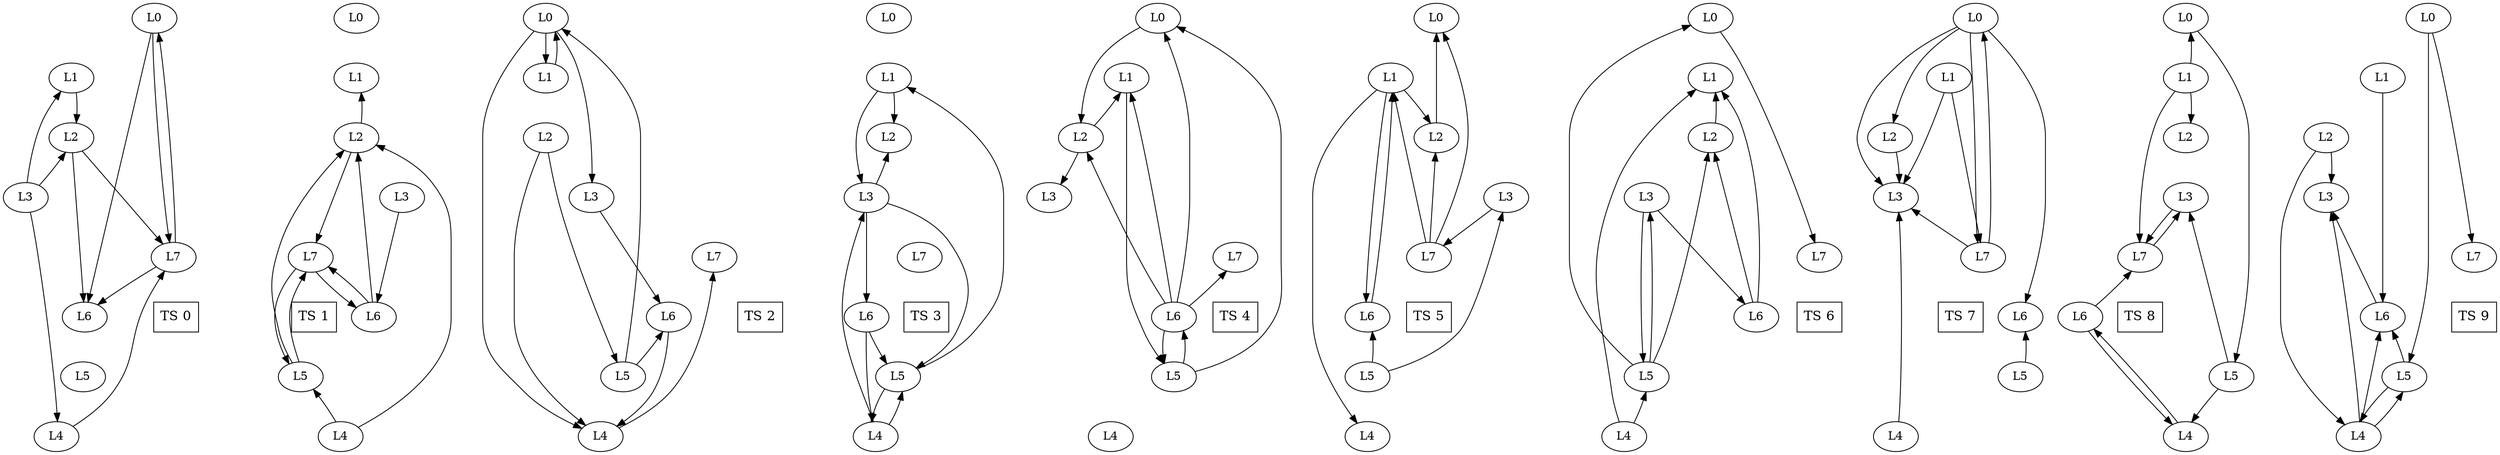 digraph G { 

rank=same;
ranksep=equally;
nodesep=equally;

// TS = 0
0.0[label=L0];
1.0[label=L1];
2.0[label=L2];
3.0[label=L3];
4.0[label=L4];
5.0[label=L5];
6.0[label=L6];
7.0[label=L7];
8.0[shape=box,fontsize=16,label="TS 0"];
0.0 -> 1.0[style="invis"];
1.0 -> 2.0[style="invis"];
2.0 -> 3.0[style="invis"];
3.0 -> 4.0[style="invis"];
4.0 -> 5.0[style="invis"];
5.0 -> 6.0[style="invis"];
6.0 -> 7.0[style="invis"];
7.0 -> 8.0[style="invis"];
0.0 -> 6.0
0.0 -> 7.0
1.0 -> 2.0
2.0 -> 6.0
2.0 -> 7.0
3.0 -> 1.0
3.0 -> 2.0
3.0 -> 4.0
4.0 -> 7.0
7.0 -> 0.0
7.0 -> 6.0

// TS = 1
0.1[label=L0];
1.1[label=L1];
2.1[label=L2];
3.1[label=L3];
4.1[label=L4];
5.1[label=L5];
6.1[label=L6];
7.1[label=L7];
8.1[shape=box,fontsize=16,label="TS 1"];
0.1 -> 1.1[style="invis"];
1.1 -> 2.1[style="invis"];
2.1 -> 3.1[style="invis"];
3.1 -> 4.1[style="invis"];
4.1 -> 5.1[style="invis"];
5.1 -> 6.1[style="invis"];
6.1 -> 7.1[style="invis"];
7.1 -> 8.1[style="invis"];
2.1 -> 1.1
2.1 -> 7.1
3.1 -> 6.1
4.1 -> 2.1
4.1 -> 5.1
5.1 -> 2.1
5.1 -> 7.1
6.1 -> 2.1
6.1 -> 7.1
7.1 -> 5.1
7.1 -> 6.1

// TS = 2
0.2[label=L0];
1.2[label=L1];
2.2[label=L2];
3.2[label=L3];
4.2[label=L4];
5.2[label=L5];
6.2[label=L6];
7.2[label=L7];
8.2[shape=box,fontsize=16,label="TS 2"];
0.2 -> 1.2[style="invis"];
1.2 -> 2.2[style="invis"];
2.2 -> 3.2[style="invis"];
3.2 -> 4.2[style="invis"];
4.2 -> 5.2[style="invis"];
5.2 -> 6.2[style="invis"];
6.2 -> 7.2[style="invis"];
7.2 -> 8.2[style="invis"];
0.2 -> 1.2
0.2 -> 3.2
0.2 -> 4.2
1.2 -> 0.2
2.2 -> 4.2
2.2 -> 5.2
3.2 -> 6.2
4.2 -> 7.2
5.2 -> 0.2
5.2 -> 6.2
6.2 -> 4.2

// TS = 3
0.3[label=L0];
1.3[label=L1];
2.3[label=L2];
3.3[label=L3];
4.3[label=L4];
5.3[label=L5];
6.3[label=L6];
7.3[label=L7];
8.3[shape=box,fontsize=16,label="TS 3"];
0.3 -> 1.3[style="invis"];
1.3 -> 2.3[style="invis"];
2.3 -> 3.3[style="invis"];
3.3 -> 4.3[style="invis"];
4.3 -> 5.3[style="invis"];
5.3 -> 6.3[style="invis"];
6.3 -> 7.3[style="invis"];
7.3 -> 8.3[style="invis"];
1.3 -> 2.3
1.3 -> 3.3
3.3 -> 2.3
3.3 -> 5.3
3.3 -> 6.3
4.3 -> 3.3
4.3 -> 5.3
5.3 -> 1.3
5.3 -> 4.3
6.3 -> 4.3
6.3 -> 5.3

// TS = 4
0.4[label=L0];
1.4[label=L1];
2.4[label=L2];
3.4[label=L3];
4.4[label=L4];
5.4[label=L5];
6.4[label=L6];
7.4[label=L7];
8.4[shape=box,fontsize=16,label="TS 4"];
0.4 -> 1.4[style="invis"];
1.4 -> 2.4[style="invis"];
2.4 -> 3.4[style="invis"];
3.4 -> 4.4[style="invis"];
4.4 -> 5.4[style="invis"];
5.4 -> 6.4[style="invis"];
6.4 -> 7.4[style="invis"];
7.4 -> 8.4[style="invis"];
0.4 -> 2.4
1.4 -> 5.4
2.4 -> 1.4
2.4 -> 3.4
5.4 -> 0.4
5.4 -> 6.4
6.4 -> 0.4
6.4 -> 1.4
6.4 -> 2.4
6.4 -> 5.4
6.4 -> 7.4

// TS = 5
0.5[label=L0];
1.5[label=L1];
2.5[label=L2];
3.5[label=L3];
4.5[label=L4];
5.5[label=L5];
6.5[label=L6];
7.5[label=L7];
8.5[shape=box,fontsize=16,label="TS 5"];
0.5 -> 1.5[style="invis"];
1.5 -> 2.5[style="invis"];
2.5 -> 3.5[style="invis"];
3.5 -> 4.5[style="invis"];
4.5 -> 5.5[style="invis"];
5.5 -> 6.5[style="invis"];
6.5 -> 7.5[style="invis"];
7.5 -> 8.5[style="invis"];
1.5 -> 2.5
1.5 -> 4.5
1.5 -> 6.5
2.5 -> 0.5
3.5 -> 7.5
5.5 -> 3.5
5.5 -> 6.5
6.5 -> 1.5
7.5 -> 0.5
7.5 -> 1.5
7.5 -> 2.5

// TS = 6
0.6[label=L0];
1.6[label=L1];
2.6[label=L2];
3.6[label=L3];
4.6[label=L4];
5.6[label=L5];
6.6[label=L6];
7.6[label=L7];
8.6[shape=box,fontsize=16,label="TS 6"];
0.6 -> 1.6[style="invis"];
1.6 -> 2.6[style="invis"];
2.6 -> 3.6[style="invis"];
3.6 -> 4.6[style="invis"];
4.6 -> 5.6[style="invis"];
5.6 -> 6.6[style="invis"];
6.6 -> 7.6[style="invis"];
7.6 -> 8.6[style="invis"];
0.6 -> 7.6
2.6 -> 1.6
3.6 -> 5.6
3.6 -> 6.6
4.6 -> 1.6
4.6 -> 5.6
5.6 -> 0.6
5.6 -> 2.6
5.6 -> 3.6
6.6 -> 1.6
6.6 -> 2.6

// TS = 7
0.7[label=L0];
1.7[label=L1];
2.7[label=L2];
3.7[label=L3];
4.7[label=L4];
5.7[label=L5];
6.7[label=L6];
7.7[label=L7];
8.7[shape=box,fontsize=16,label="TS 7"];
0.7 -> 1.7[style="invis"];
1.7 -> 2.7[style="invis"];
2.7 -> 3.7[style="invis"];
3.7 -> 4.7[style="invis"];
4.7 -> 5.7[style="invis"];
5.7 -> 6.7[style="invis"];
6.7 -> 7.7[style="invis"];
7.7 -> 8.7[style="invis"];
0.7 -> 2.7
0.7 -> 3.7
0.7 -> 6.7
0.7 -> 7.7
1.7 -> 3.7
1.7 -> 7.7
2.7 -> 3.7
4.7 -> 3.7
5.7 -> 6.7
7.7 -> 0.7
7.7 -> 3.7

// TS = 8
0.8[label=L0];
1.8[label=L1];
2.8[label=L2];
3.8[label=L3];
4.8[label=L4];
5.8[label=L5];
6.8[label=L6];
7.8[label=L7];
8.8[shape=box,fontsize=16,label="TS 8"];
0.8 -> 1.8[style="invis"];
1.8 -> 2.8[style="invis"];
2.8 -> 3.8[style="invis"];
3.8 -> 4.8[style="invis"];
4.8 -> 5.8[style="invis"];
5.8 -> 6.8[style="invis"];
6.8 -> 7.8[style="invis"];
7.8 -> 8.8[style="invis"];
0.8 -> 5.8
1.8 -> 0.8
1.8 -> 2.8
1.8 -> 7.8
3.8 -> 7.8
4.8 -> 6.8
5.8 -> 3.8
5.8 -> 4.8
6.8 -> 4.8
6.8 -> 7.8
7.8 -> 3.8

// TS = 9
0.9[label=L0];
1.9[label=L1];
2.9[label=L2];
3.9[label=L3];
4.9[label=L4];
5.9[label=L5];
6.9[label=L6];
7.9[label=L7];
8.9[shape=box,fontsize=16,label="TS 9"];
0.9 -> 1.9[style="invis"];
1.9 -> 2.9[style="invis"];
2.9 -> 3.9[style="invis"];
3.9 -> 4.9[style="invis"];
4.9 -> 5.9[style="invis"];
5.9 -> 6.9[style="invis"];
6.9 -> 7.9[style="invis"];
7.9 -> 8.9[style="invis"];
0.9 -> 5.9
0.9 -> 7.9
1.9 -> 6.9
2.9 -> 3.9
2.9 -> 4.9
4.9 -> 3.9
4.9 -> 5.9
4.9 -> 6.9
5.9 -> 4.9
5.9 -> 6.9
6.9 -> 3.9


// Ranks
{ rank = same; 0.0; 0.1; 0.2; 0.3; 0.4; 0.5; 0.6; 0.7; 0.8; 0.9;}
{ rank = same; 1.0; 1.1; 1.2; 1.3; 1.4; 1.5; 1.6; 1.7; 1.8; 1.9;}
{ rank = same; 2.0; 2.1; 2.2; 2.3; 2.4; 2.5; 2.6; 2.7; 2.8; 2.9;}
{ rank = same; 3.0; 3.1; 3.2; 3.3; 3.4; 3.5; 3.6; 3.7; 3.8; 3.9;}
{ rank = same; 4.0; 4.1; 4.2; 4.3; 4.4; 4.5; 4.6; 4.7; 4.8; 4.9;}
{ rank = same; 5.0; 5.1; 5.2; 5.3; 5.4; 5.5; 5.6; 5.7; 5.8; 5.9;}
{ rank = same; 6.0; 6.1; 6.2; 6.3; 6.4; 6.5; 6.6; 6.7; 6.8; 6.9;}
{ rank = same; 7.0; 7.1; 7.2; 7.3; 7.4; 7.5; 7.6; 7.7; 7.8; 7.9;}
 
}